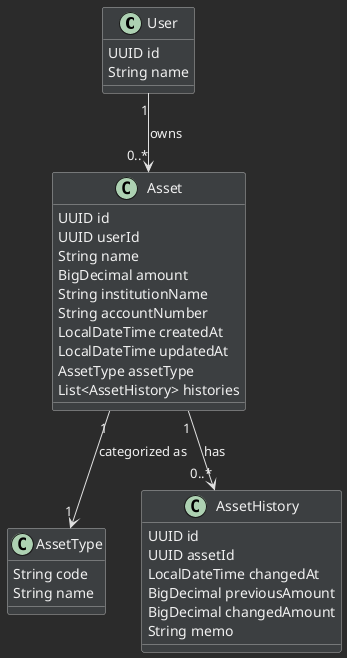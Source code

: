 @startuml
skinparam backgroundColor #2b2b2b
skinparam classBackgroundColor #3c3f41
skinparam classBorderColor #b0b0b0
skinparam classFontColor #f0f0f0
skinparam classAttributeFontColor #f0f0f0
skinparam ArrowFontColor #f0f0f0
skinparam classAttributeIconSize 0
skinparam ArrowColor #e0e0e0
skinparam DefaultTextAlignment left

' 사용자 클래스
class User {
  UUID id
  String name
}

' 자산 클래스
class Asset {
  UUID id
  UUID userId
  String name
  BigDecimal amount
  String institutionName
  String accountNumber
  LocalDateTime createdAt
  LocalDateTime updatedAt
  AssetType assetType
  List<AssetHistory> histories
}

' 자산 유형 클래스 (Enum처럼 표현)
class AssetType {
  String code
  String name
}

' 자산 변경 이력 클래스
class AssetHistory {
  UUID id
  UUID assetId
  LocalDateTime changedAt
  BigDecimal previousAmount
  BigDecimal changedAmount
  String memo
}

' 관계 정의
User "1" --> "0..*" Asset : owns
Asset "1" --> "0..*" AssetHistory : has
Asset "1" --> "1" AssetType : categorized as

@enduml

